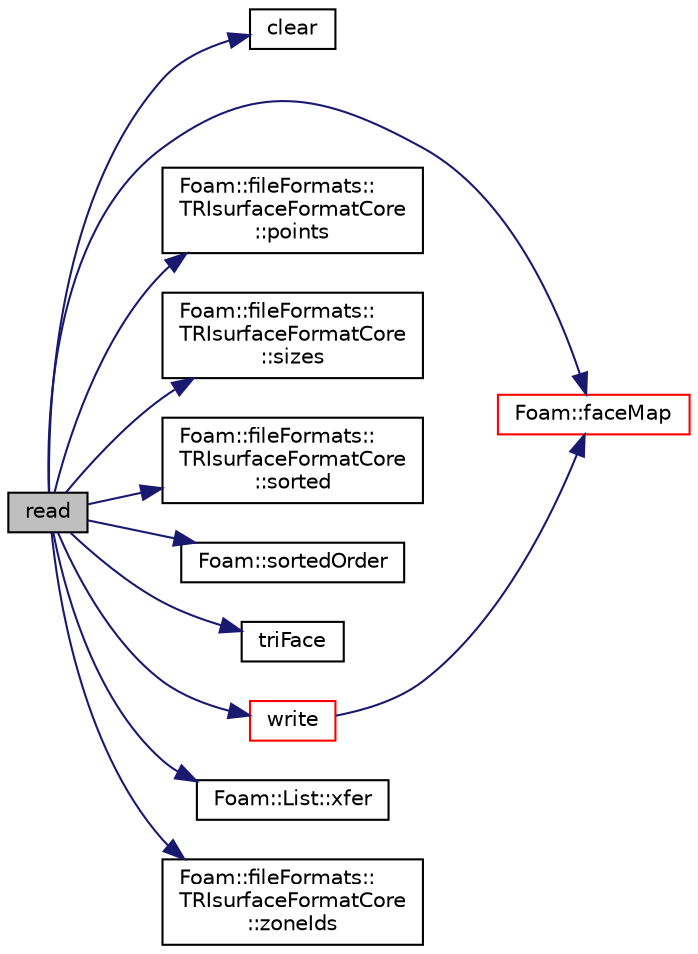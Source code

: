digraph "read"
{
  bgcolor="transparent";
  edge [fontname="Helvetica",fontsize="10",labelfontname="Helvetica",labelfontsize="10"];
  node [fontname="Helvetica",fontsize="10",shape=record];
  rankdir="LR";
  Node584 [label="read",height=0.2,width=0.4,color="black", fillcolor="grey75", style="filled", fontcolor="black"];
  Node584 -> Node585 [color="midnightblue",fontsize="10",style="solid",fontname="Helvetica"];
  Node585 [label="clear",height=0.2,width=0.4,color="black",URL="$a39635.html#a0d972f1186e0939b42675a2df621c10e"];
  Node584 -> Node586 [color="midnightblue",fontsize="10",style="solid",fontname="Helvetica"];
  Node586 [label="Foam::faceMap",height=0.2,width=0.4,color="red",URL="$a21851.html#aa77215843e964fac259ab06e68d0ee02"];
  Node584 -> Node638 [color="midnightblue",fontsize="10",style="solid",fontname="Helvetica"];
  Node638 [label="Foam::fileFormats::\lTRIsurfaceFormatCore\l::points",height=0.2,width=0.4,color="black",URL="$a30921.html#a38680f9c590044bcd6246f3f1f696cec",tooltip="Return full access to the points. "];
  Node584 -> Node639 [color="midnightblue",fontsize="10",style="solid",fontname="Helvetica"];
  Node639 [label="Foam::fileFormats::\lTRIsurfaceFormatCore\l::sizes",height=0.2,width=0.4,color="black",URL="$a30921.html#a62b2487b69792cc7f48dcf19ae2b52f3",tooltip="The list of zone sizes in the order of their first appearance. "];
  Node584 -> Node640 [color="midnightblue",fontsize="10",style="solid",fontname="Helvetica"];
  Node640 [label="Foam::fileFormats::\lTRIsurfaceFormatCore\l::sorted",height=0.2,width=0.4,color="black",URL="$a30921.html#a3bf13cca0e9ce5cdab3d3ba5704454f9",tooltip="File read was already sorted. "];
  Node584 -> Node641 [color="midnightblue",fontsize="10",style="solid",fontname="Helvetica"];
  Node641 [label="Foam::sortedOrder",height=0.2,width=0.4,color="black",URL="$a21851.html#acf128ea037506c14446998bb7ca39264",tooltip="Generate the (stable) sort order for the list. "];
  Node584 -> Node642 [color="midnightblue",fontsize="10",style="solid",fontname="Helvetica"];
  Node642 [label="triFace",height=0.2,width=0.4,color="black",URL="$a18335.html#a85e205b40128f23c7ad84f2d6fe1a4b1"];
  Node584 -> Node643 [color="midnightblue",fontsize="10",style="solid",fontname="Helvetica"];
  Node643 [label="write",height=0.2,width=0.4,color="red",URL="$a30917.html#a2a1e1394d9dd8932b738248c123a267f",tooltip="Write surface mesh components by proxy. "];
  Node643 -> Node586 [color="midnightblue",fontsize="10",style="solid",fontname="Helvetica"];
  Node584 -> Node649 [color="midnightblue",fontsize="10",style="solid",fontname="Helvetica"];
  Node649 [label="Foam::List::xfer",height=0.2,width=0.4,color="black",URL="$a26833.html#a48f43ee271fb2edb0fb241b72af0e59c",tooltip="Transfer contents to the Xfer container. "];
  Node584 -> Node650 [color="midnightblue",fontsize="10",style="solid",fontname="Helvetica"];
  Node650 [label="Foam::fileFormats::\lTRIsurfaceFormatCore\l::zoneIds",height=0.2,width=0.4,color="black",URL="$a30921.html#a23d7c10c71e0f9bb126550ac00c3d3ac",tooltip="Return full access to the zones. "];
}
